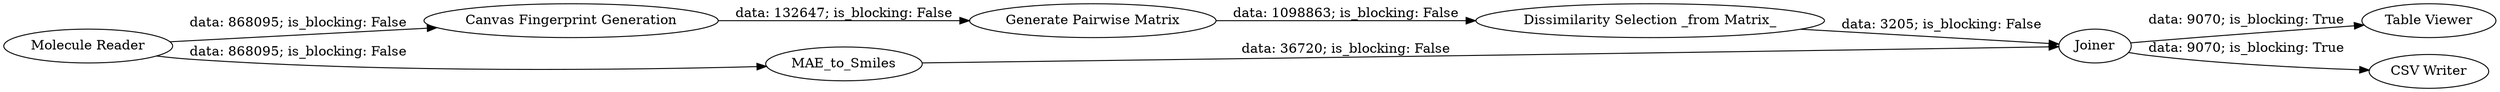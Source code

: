 digraph {
	"2735930550167381160_8238" [label=Joiner]
	"2735930550167381160_84" [label="Molecule Reader"]
	"2735930550167381160_85" [label="Table Viewer"]
	"2735930550167381160_44" [label="Canvas Fingerprint Generation"]
	"2735930550167381160_8236" [label="Dissimilarity Selection _from Matrix_"]
	"2735930550167381160_8235" [label=MAE_to_Smiles]
	"2735930550167381160_45" [label="Generate Pairwise Matrix"]
	"2735930550167381160_182" [label="CSV Writer"]
	"2735930550167381160_84" -> "2735930550167381160_44" [label="data: 868095; is_blocking: False"]
	"2735930550167381160_8235" -> "2735930550167381160_8238" [label="data: 36720; is_blocking: False"]
	"2735930550167381160_8238" -> "2735930550167381160_182" [label="data: 9070; is_blocking: True"]
	"2735930550167381160_84" -> "2735930550167381160_8235" [label="data: 868095; is_blocking: False"]
	"2735930550167381160_8236" -> "2735930550167381160_8238" [label="data: 3205; is_blocking: False"]
	"2735930550167381160_45" -> "2735930550167381160_8236" [label="data: 1098863; is_blocking: False"]
	"2735930550167381160_8238" -> "2735930550167381160_85" [label="data: 9070; is_blocking: True"]
	"2735930550167381160_44" -> "2735930550167381160_45" [label="data: 132647; is_blocking: False"]
	rankdir=LR
}
